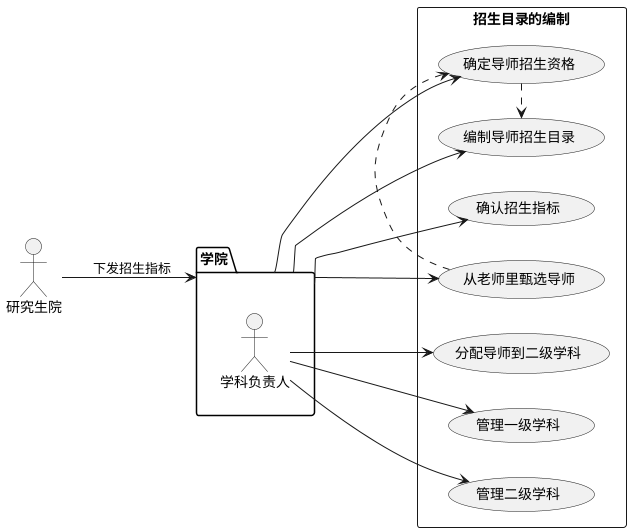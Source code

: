 @startuml

left to right direction

    actor 研究生院
package 学院 as s{
    actor 学科负责人
}


rectangle "招生目录的编制" {
    usecase "从老师里甄选导师" as UC7
    usecase "确定导师招生资格" as UC4
    usecase "编制导师招生目录" as UC5
    usecase "确认招生指标" as UC6
    usecase "管理一级学科" as UC1
    usecase "管理二级学科" as UC2
    usecase "分配导师到二级学科" as UC3
}

(研究生院)-->s:下发招生指标

s-->UC7
s-->UC4
s-->UC5
s---> UC6
学科负责人-->UC1
学科负责人-->UC2
学科负责人-->UC3
UC7 -> UC4 #line.dashed
UC4 -> UC5  #line.dashed


@enduml